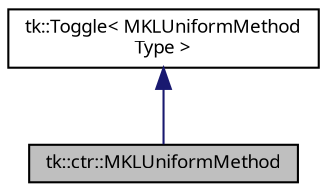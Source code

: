 digraph "tk::ctr::MKLUniformMethod"
{
 // INTERACTIVE_SVG=YES
  bgcolor="transparent";
  edge [fontname="sans-serif",fontsize="9",labelfontname="sans-serif",labelfontsize="9"];
  node [fontname="sans-serif",fontsize="9",shape=record];
  Node1 [label="tk::ctr::MKLUniformMethod",height=0.2,width=0.4,color="black", fillcolor="grey75", style="filled", fontcolor="black"];
  Node2 -> Node1 [dir="back",color="midnightblue",fontsize="9",style="solid",fontname="sans-serif"];
  Node2 [label="tk::Toggle\< MKLUniformMethod\lType \>",height=0.2,width=0.4,color="black",URL="$classtk_1_1_toggle.html"];
}
